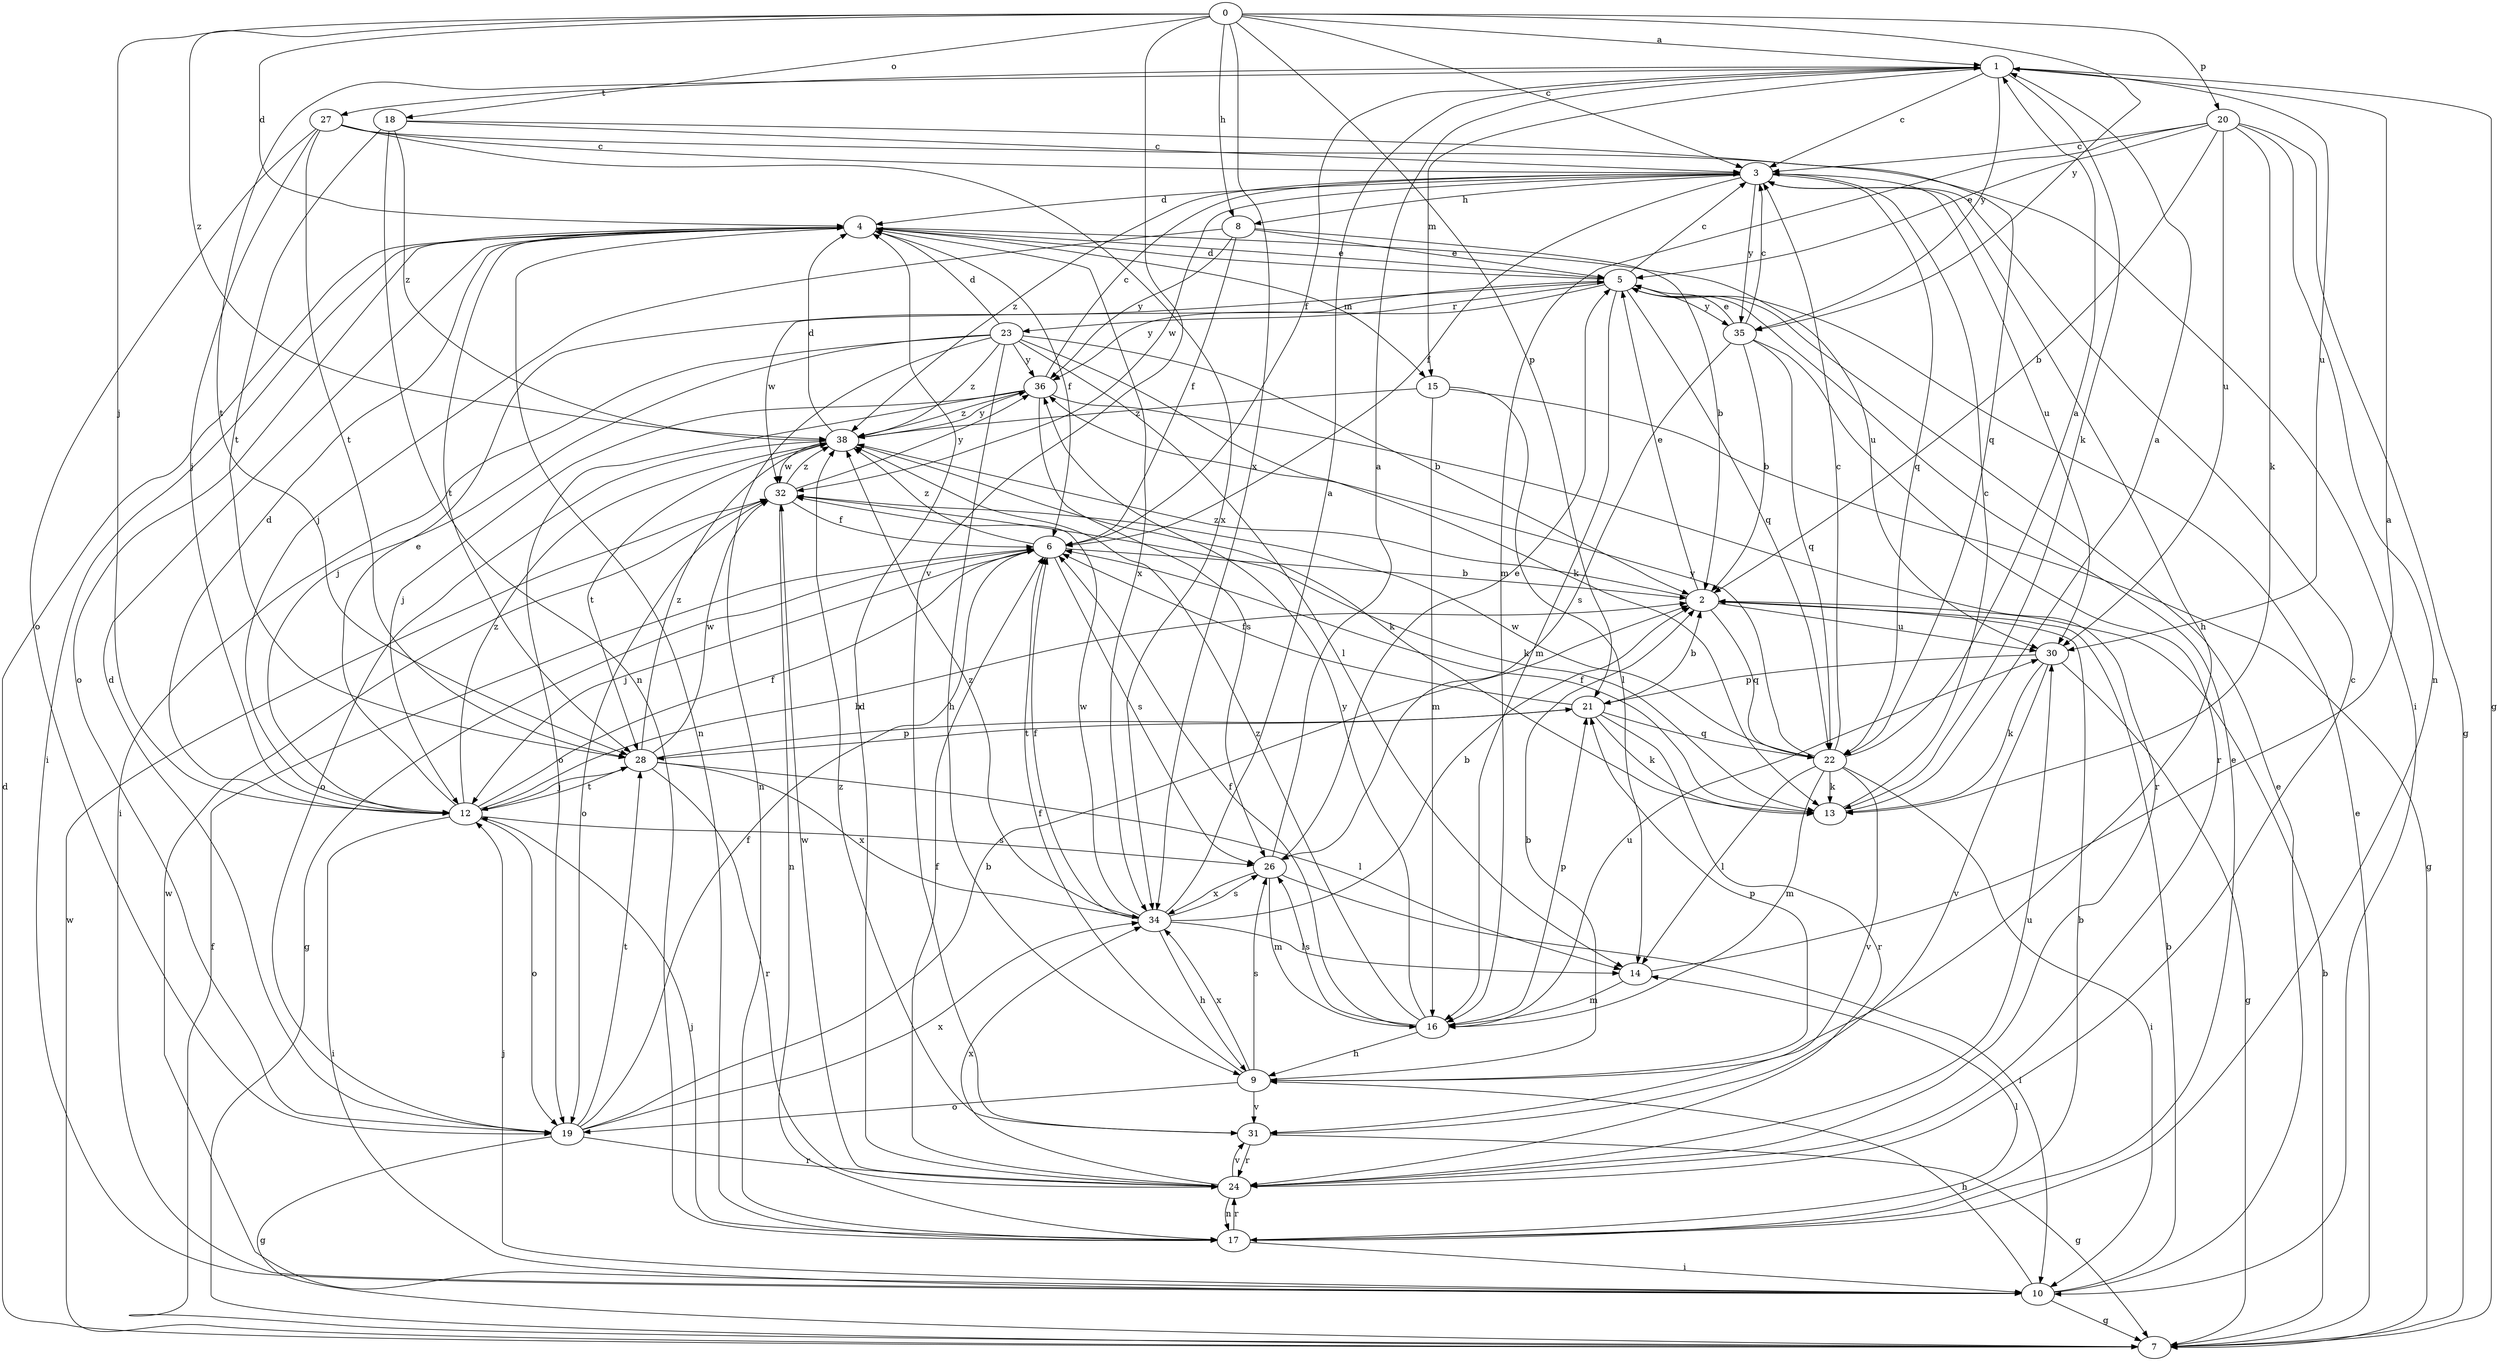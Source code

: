 strict digraph  {
0;
1;
2;
3;
4;
5;
6;
7;
8;
9;
10;
12;
13;
14;
15;
16;
17;
18;
19;
20;
21;
22;
23;
24;
26;
27;
28;
30;
31;
32;
34;
35;
36;
38;
0 -> 1  [label=a];
0 -> 3  [label=c];
0 -> 4  [label=d];
0 -> 8  [label=h];
0 -> 12  [label=j];
0 -> 18  [label=o];
0 -> 20  [label=p];
0 -> 21  [label=p];
0 -> 31  [label=v];
0 -> 34  [label=x];
0 -> 35  [label=y];
0 -> 38  [label=z];
1 -> 3  [label=c];
1 -> 6  [label=f];
1 -> 7  [label=g];
1 -> 13  [label=k];
1 -> 15  [label=m];
1 -> 27  [label=t];
1 -> 28  [label=t];
1 -> 30  [label=u];
1 -> 35  [label=y];
2 -> 5  [label=e];
2 -> 22  [label=q];
2 -> 30  [label=u];
2 -> 38  [label=z];
3 -> 4  [label=d];
3 -> 6  [label=f];
3 -> 8  [label=h];
3 -> 9  [label=h];
3 -> 22  [label=q];
3 -> 30  [label=u];
3 -> 32  [label=w];
3 -> 35  [label=y];
3 -> 38  [label=z];
4 -> 5  [label=e];
4 -> 6  [label=f];
4 -> 10  [label=i];
4 -> 15  [label=m];
4 -> 17  [label=n];
4 -> 19  [label=o];
4 -> 28  [label=t];
4 -> 30  [label=u];
4 -> 34  [label=x];
5 -> 3  [label=c];
5 -> 4  [label=d];
5 -> 16  [label=m];
5 -> 22  [label=q];
5 -> 23  [label=r];
5 -> 32  [label=w];
5 -> 35  [label=y];
5 -> 36  [label=y];
6 -> 2  [label=b];
6 -> 7  [label=g];
6 -> 12  [label=j];
6 -> 26  [label=s];
6 -> 38  [label=z];
7 -> 2  [label=b];
7 -> 4  [label=d];
7 -> 5  [label=e];
7 -> 6  [label=f];
7 -> 32  [label=w];
8 -> 2  [label=b];
8 -> 5  [label=e];
8 -> 6  [label=f];
8 -> 12  [label=j];
8 -> 36  [label=y];
9 -> 2  [label=b];
9 -> 6  [label=f];
9 -> 19  [label=o];
9 -> 21  [label=p];
9 -> 26  [label=s];
9 -> 31  [label=v];
9 -> 34  [label=x];
10 -> 2  [label=b];
10 -> 5  [label=e];
10 -> 7  [label=g];
10 -> 9  [label=h];
10 -> 12  [label=j];
10 -> 32  [label=w];
12 -> 2  [label=b];
12 -> 4  [label=d];
12 -> 5  [label=e];
12 -> 6  [label=f];
12 -> 10  [label=i];
12 -> 19  [label=o];
12 -> 26  [label=s];
12 -> 28  [label=t];
12 -> 38  [label=z];
13 -> 1  [label=a];
13 -> 3  [label=c];
13 -> 6  [label=f];
14 -> 1  [label=a];
14 -> 16  [label=m];
15 -> 7  [label=g];
15 -> 14  [label=l];
15 -> 16  [label=m];
15 -> 38  [label=z];
16 -> 6  [label=f];
16 -> 9  [label=h];
16 -> 21  [label=p];
16 -> 26  [label=s];
16 -> 30  [label=u];
16 -> 36  [label=y];
16 -> 38  [label=z];
17 -> 2  [label=b];
17 -> 5  [label=e];
17 -> 10  [label=i];
17 -> 12  [label=j];
17 -> 14  [label=l];
17 -> 24  [label=r];
18 -> 3  [label=c];
18 -> 17  [label=n];
18 -> 22  [label=q];
18 -> 28  [label=t];
18 -> 38  [label=z];
19 -> 2  [label=b];
19 -> 4  [label=d];
19 -> 6  [label=f];
19 -> 7  [label=g];
19 -> 24  [label=r];
19 -> 28  [label=t];
19 -> 34  [label=x];
20 -> 2  [label=b];
20 -> 3  [label=c];
20 -> 5  [label=e];
20 -> 7  [label=g];
20 -> 13  [label=k];
20 -> 16  [label=m];
20 -> 17  [label=n];
20 -> 30  [label=u];
21 -> 2  [label=b];
21 -> 6  [label=f];
21 -> 13  [label=k];
21 -> 22  [label=q];
21 -> 24  [label=r];
21 -> 28  [label=t];
22 -> 1  [label=a];
22 -> 3  [label=c];
22 -> 10  [label=i];
22 -> 13  [label=k];
22 -> 14  [label=l];
22 -> 16  [label=m];
22 -> 31  [label=v];
22 -> 32  [label=w];
22 -> 36  [label=y];
23 -> 2  [label=b];
23 -> 4  [label=d];
23 -> 9  [label=h];
23 -> 10  [label=i];
23 -> 12  [label=j];
23 -> 13  [label=k];
23 -> 14  [label=l];
23 -> 17  [label=n];
23 -> 36  [label=y];
23 -> 38  [label=z];
24 -> 3  [label=c];
24 -> 4  [label=d];
24 -> 6  [label=f];
24 -> 17  [label=n];
24 -> 30  [label=u];
24 -> 31  [label=v];
24 -> 32  [label=w];
24 -> 34  [label=x];
26 -> 1  [label=a];
26 -> 5  [label=e];
26 -> 10  [label=i];
26 -> 16  [label=m];
26 -> 34  [label=x];
27 -> 3  [label=c];
27 -> 10  [label=i];
27 -> 12  [label=j];
27 -> 19  [label=o];
27 -> 28  [label=t];
27 -> 34  [label=x];
28 -> 12  [label=j];
28 -> 14  [label=l];
28 -> 21  [label=p];
28 -> 24  [label=r];
28 -> 32  [label=w];
28 -> 34  [label=x];
28 -> 38  [label=z];
30 -> 7  [label=g];
30 -> 13  [label=k];
30 -> 21  [label=p];
30 -> 31  [label=v];
31 -> 7  [label=g];
31 -> 24  [label=r];
31 -> 38  [label=z];
32 -> 6  [label=f];
32 -> 13  [label=k];
32 -> 17  [label=n];
32 -> 19  [label=o];
32 -> 36  [label=y];
32 -> 38  [label=z];
34 -> 1  [label=a];
34 -> 2  [label=b];
34 -> 6  [label=f];
34 -> 9  [label=h];
34 -> 14  [label=l];
34 -> 26  [label=s];
34 -> 32  [label=w];
34 -> 38  [label=z];
35 -> 2  [label=b];
35 -> 3  [label=c];
35 -> 5  [label=e];
35 -> 22  [label=q];
35 -> 24  [label=r];
35 -> 26  [label=s];
36 -> 3  [label=c];
36 -> 12  [label=j];
36 -> 19  [label=o];
36 -> 24  [label=r];
36 -> 26  [label=s];
36 -> 38  [label=z];
38 -> 4  [label=d];
38 -> 13  [label=k];
38 -> 19  [label=o];
38 -> 28  [label=t];
38 -> 32  [label=w];
38 -> 36  [label=y];
}
